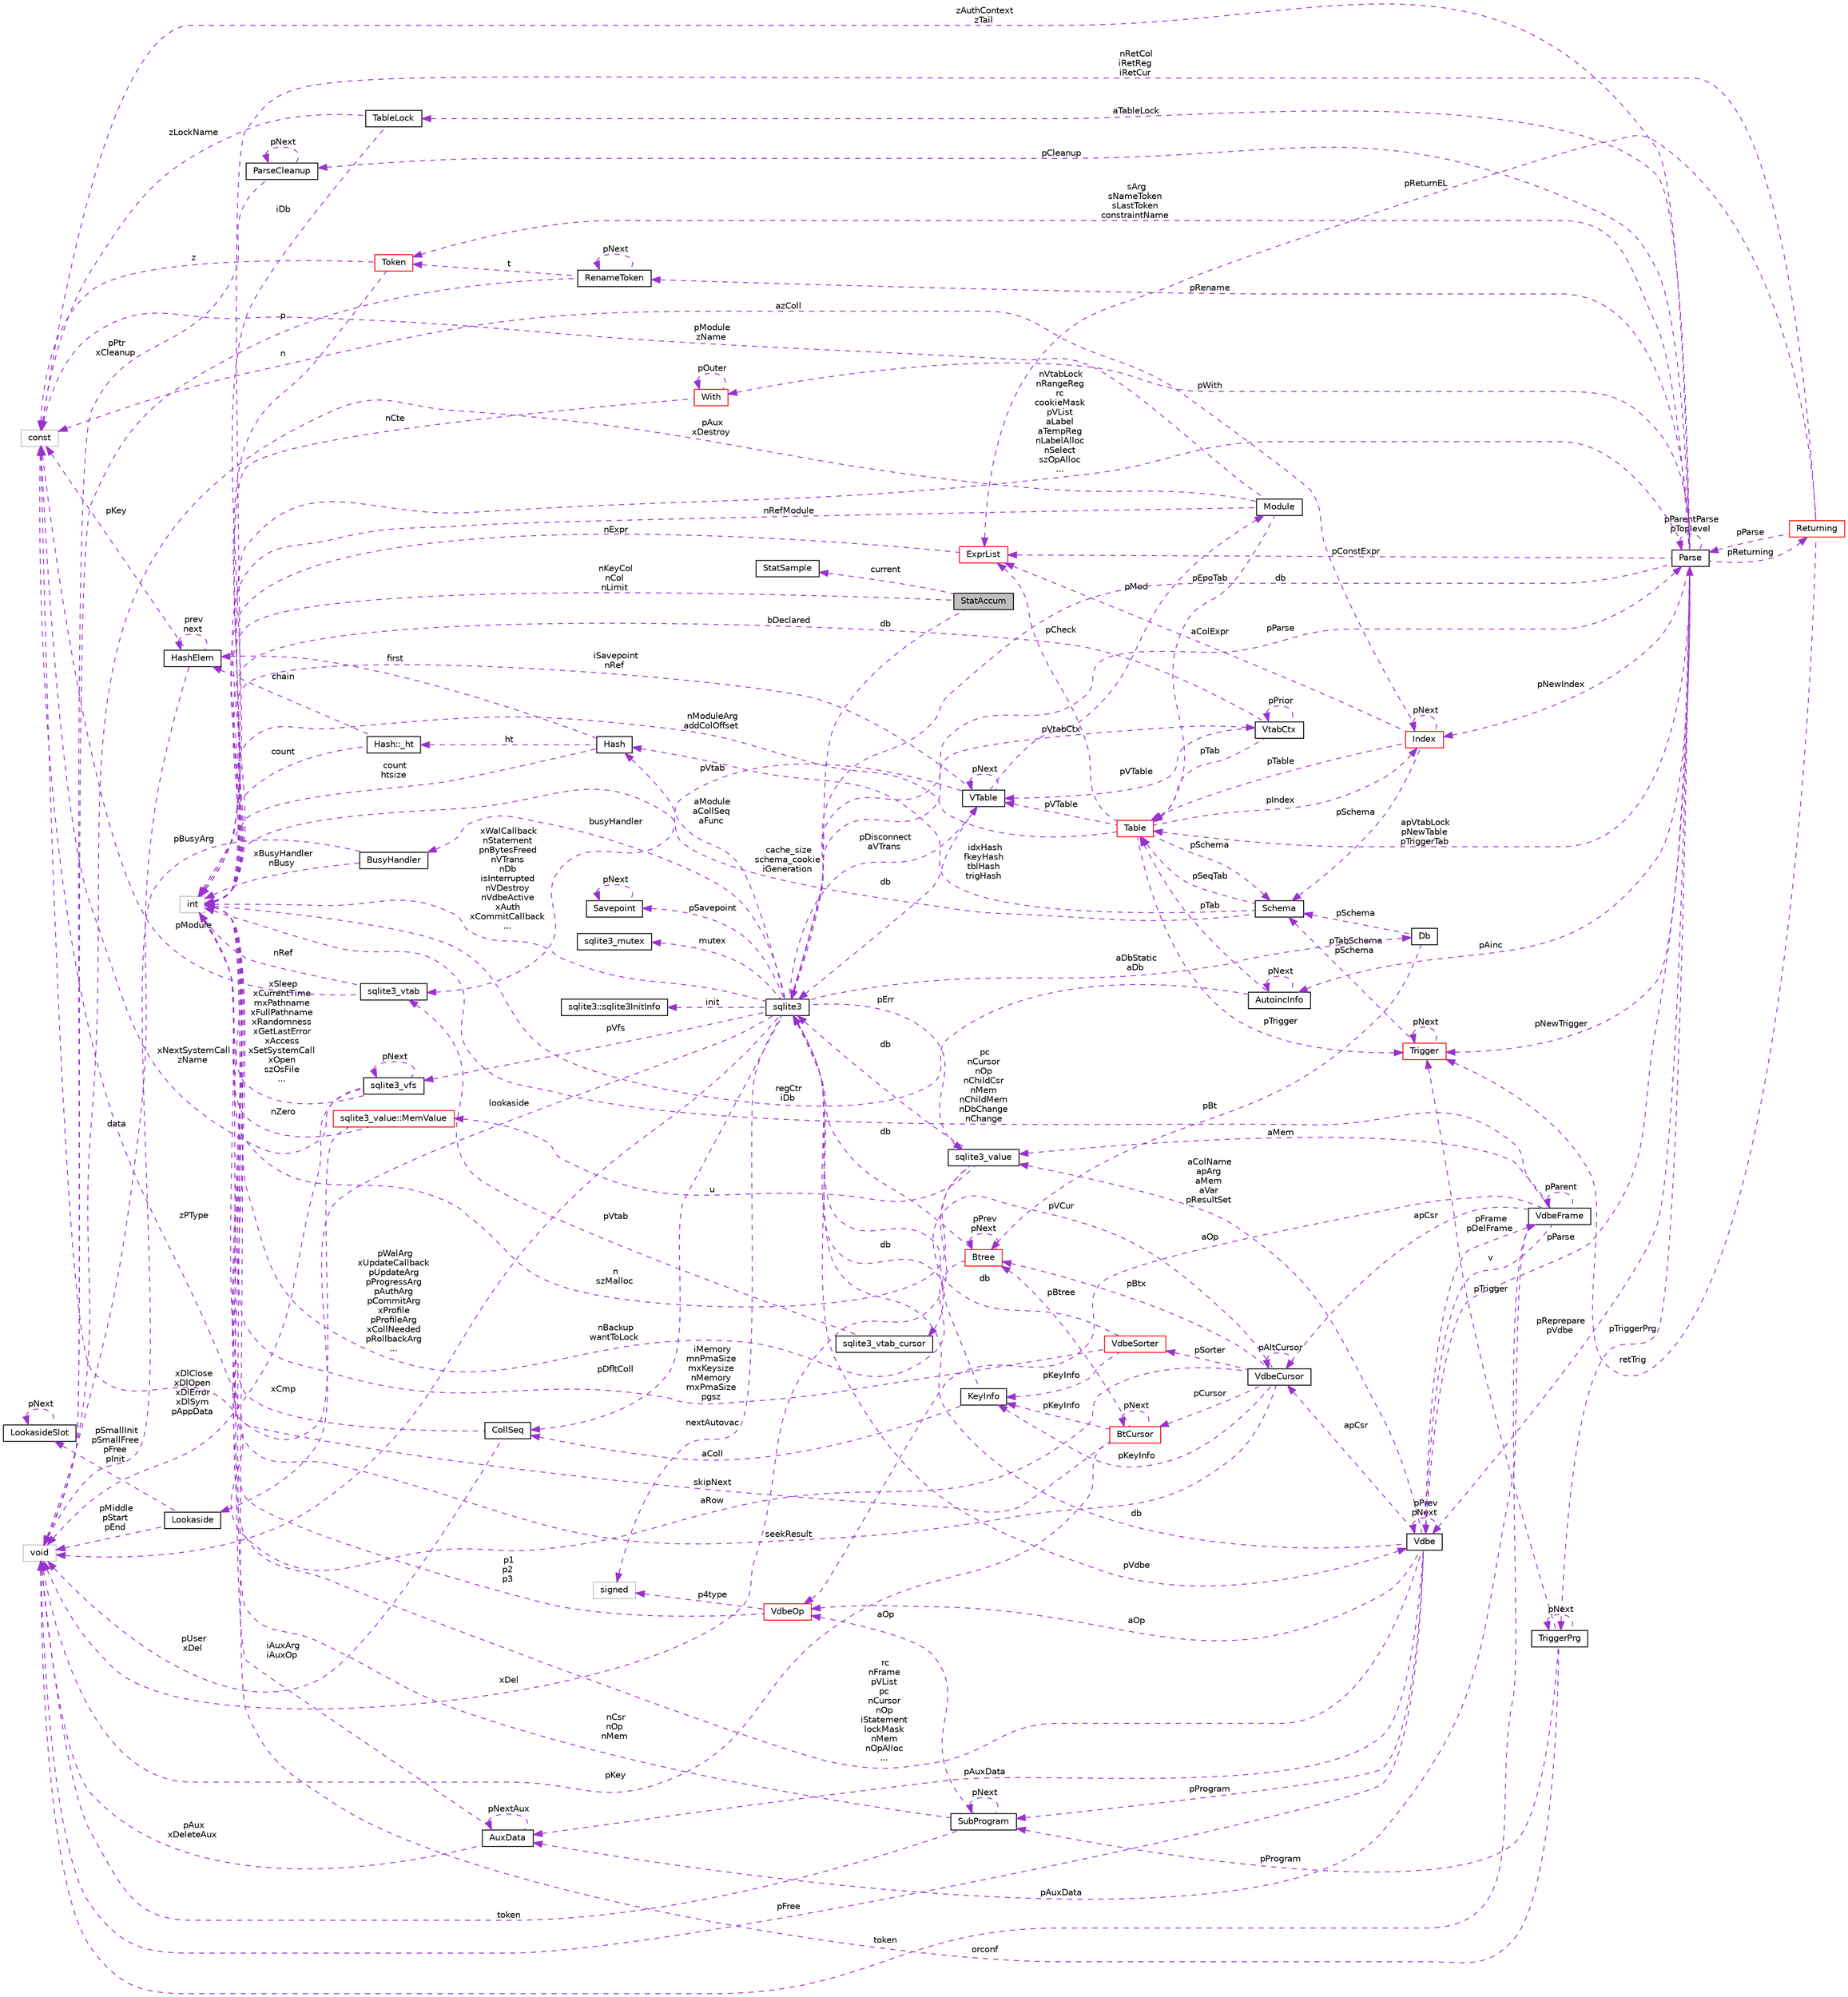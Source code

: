 digraph "StatAccum"
{
 // LATEX_PDF_SIZE
  edge [fontname="Helvetica",fontsize="10",labelfontname="Helvetica",labelfontsize="10"];
  node [fontname="Helvetica",fontsize="10",shape=record];
  rankdir="LR";
  Node1 [label="StatAccum",height=0.2,width=0.4,color="black", fillcolor="grey75", style="filled", fontcolor="black",tooltip=" "];
  Node2 -> Node1 [dir="back",color="darkorchid3",fontsize="10",style="dashed",label=" db" ];
  Node2 [label="sqlite3",height=0.2,width=0.4,color="black", fillcolor="white", style="filled",URL="$structsqlite3.html",tooltip=" "];
  Node3 -> Node2 [dir="back",color="darkorchid3",fontsize="10",style="dashed",label=" pVdbe" ];
  Node3 [label="Vdbe",height=0.2,width=0.4,color="black", fillcolor="white", style="filled",URL="$structVdbe.html",tooltip=" "];
  Node3 -> Node3 [dir="back",color="darkorchid3",fontsize="10",style="dashed",label=" pPrev\npNext" ];
  Node2 -> Node3 [dir="back",color="darkorchid3",fontsize="10",style="dashed",label=" db" ];
  Node4 -> Node3 [dir="back",color="darkorchid3",fontsize="10",style="dashed",label=" pFree" ];
  Node4 [label="void",height=0.2,width=0.4,color="grey75", fillcolor="white", style="filled",tooltip=" "];
  Node5 -> Node3 [dir="back",color="darkorchid3",fontsize="10",style="dashed",label=" aColName\napArg\naMem\naVar\npResultSet" ];
  Node5 [label="sqlite3_value",height=0.2,width=0.4,color="black", fillcolor="white", style="filled",URL="$structsqlite3__value.html",tooltip=" "];
  Node2 -> Node5 [dir="back",color="darkorchid3",fontsize="10",style="dashed",label=" db" ];
  Node4 -> Node5 [dir="back",color="darkorchid3",fontsize="10",style="dashed",label=" xDel" ];
  Node6 -> Node5 [dir="back",color="darkorchid3",fontsize="10",style="dashed",label=" u" ];
  Node6 [label="sqlite3_value::MemValue",height=0.2,width=0.4,color="red", fillcolor="white", style="filled",URL="$unionsqlite3__value_1_1MemValue.html",tooltip=" "];
  Node7 -> Node6 [dir="back",color="darkorchid3",fontsize="10",style="dashed",label=" nZero" ];
  Node7 [label="int",height=0.2,width=0.4,color="grey75", fillcolor="white", style="filled",tooltip=" "];
  Node8 -> Node6 [dir="back",color="darkorchid3",fontsize="10",style="dashed",label=" zPType" ];
  Node8 [label="const",height=0.2,width=0.4,color="grey75", fillcolor="white", style="filled",tooltip=" "];
  Node7 -> Node5 [dir="back",color="darkorchid3",fontsize="10",style="dashed",label=" n\nszMalloc" ];
  Node11 -> Node3 [dir="back",color="darkorchid3",fontsize="10",style="dashed",label=" pFrame\npDelFrame" ];
  Node11 [label="VdbeFrame",height=0.2,width=0.4,color="black", fillcolor="white", style="filled",URL="$structVdbeFrame.html",tooltip=" "];
  Node3 -> Node11 [dir="back",color="darkorchid3",fontsize="10",style="dashed",label=" v" ];
  Node4 -> Node11 [dir="back",color="darkorchid3",fontsize="10",style="dashed",label=" token" ];
  Node5 -> Node11 [dir="back",color="darkorchid3",fontsize="10",style="dashed",label=" aMem" ];
  Node11 -> Node11 [dir="back",color="darkorchid3",fontsize="10",style="dashed",label=" pParent" ];
  Node7 -> Node11 [dir="back",color="darkorchid3",fontsize="10",style="dashed",label=" pc\nnCursor\nnOp\nnChildCsr\nnMem\nnChildMem\nnDbChange\nnChange" ];
  Node12 -> Node11 [dir="back",color="darkorchid3",fontsize="10",style="dashed",label=" pAuxData" ];
  Node12 [label="AuxData",height=0.2,width=0.4,color="black", fillcolor="white", style="filled",URL="$structAuxData.html",tooltip=" "];
  Node4 -> Node12 [dir="back",color="darkorchid3",fontsize="10",style="dashed",label=" pAux\nxDeleteAux" ];
  Node7 -> Node12 [dir="back",color="darkorchid3",fontsize="10",style="dashed",label=" iAuxArg\niAuxOp" ];
  Node12 -> Node12 [dir="back",color="darkorchid3",fontsize="10",style="dashed",label=" pNextAux" ];
  Node13 -> Node11 [dir="back",color="darkorchid3",fontsize="10",style="dashed",label=" apCsr" ];
  Node13 [label="VdbeCursor",height=0.2,width=0.4,color="black", fillcolor="white", style="filled",URL="$structVdbeCursor.html",tooltip=" "];
  Node14 -> Node13 [dir="back",color="darkorchid3",fontsize="10",style="dashed",label=" pCursor" ];
  Node14 [label="BtCursor",height=0.2,width=0.4,color="red", fillcolor="white", style="filled",URL="$structBtCursor.html",tooltip=" "];
  Node14 -> Node14 [dir="back",color="darkorchid3",fontsize="10",style="dashed",label=" pNext" ];
  Node4 -> Node14 [dir="back",color="darkorchid3",fontsize="10",style="dashed",label=" pKey" ];
  Node7 -> Node14 [dir="back",color="darkorchid3",fontsize="10",style="dashed",label=" skipNext" ];
  Node32 -> Node14 [dir="back",color="darkorchid3",fontsize="10",style="dashed",label=" pKeyInfo" ];
  Node32 [label="KeyInfo",height=0.2,width=0.4,color="black", fillcolor="white", style="filled",URL="$structKeyInfo.html",tooltip=" "];
  Node2 -> Node32 [dir="back",color="darkorchid3",fontsize="10",style="dashed",label=" db" ];
  Node33 -> Node32 [dir="back",color="darkorchid3",fontsize="10",style="dashed",label=" aColl" ];
  Node33 [label="CollSeq",height=0.2,width=0.4,color="black", fillcolor="white", style="filled",URL="$structCollSeq.html",tooltip=" "];
  Node4 -> Node33 [dir="back",color="darkorchid3",fontsize="10",style="dashed",label=" pUser\nxDel" ];
  Node7 -> Node33 [dir="back",color="darkorchid3",fontsize="10",style="dashed",label=" xCmp" ];
  Node20 -> Node14 [dir="back",color="darkorchid3",fontsize="10",style="dashed",label=" pBtree" ];
  Node20 [label="Btree",height=0.2,width=0.4,color="red", fillcolor="white", style="filled",URL="$structBtree.html",tooltip=" "];
  Node2 -> Node20 [dir="back",color="darkorchid3",fontsize="10",style="dashed",label=" db" ];
  Node7 -> Node20 [dir="back",color="darkorchid3",fontsize="10",style="dashed",label=" nBackup\nwantToLock" ];
  Node20 -> Node20 [dir="back",color="darkorchid3",fontsize="10",style="dashed",label=" pPrev\npNext" ];
  Node7 -> Node13 [dir="back",color="darkorchid3",fontsize="10",style="dashed",label=" seekResult" ];
  Node34 -> Node13 [dir="back",color="darkorchid3",fontsize="10",style="dashed",label=" pVCur" ];
  Node34 [label="sqlite3_vtab_cursor",height=0.2,width=0.4,color="black", fillcolor="white", style="filled",URL="$structsqlite3__vtab__cursor.html",tooltip=" "];
  Node35 -> Node34 [dir="back",color="darkorchid3",fontsize="10",style="dashed",label=" pVtab" ];
  Node35 [label="sqlite3_vtab",height=0.2,width=0.4,color="black", fillcolor="white", style="filled",URL="$structsqlite3__vtab.html",tooltip=" "];
  Node7 -> Node35 [dir="back",color="darkorchid3",fontsize="10",style="dashed",label=" nRef" ];
  Node8 -> Node35 [dir="back",color="darkorchid3",fontsize="10",style="dashed",label=" pModule" ];
  Node13 -> Node13 [dir="back",color="darkorchid3",fontsize="10",style="dashed",label=" pAltCursor" ];
  Node32 -> Node13 [dir="back",color="darkorchid3",fontsize="10",style="dashed",label=" pKeyInfo" ];
  Node36 -> Node13 [dir="back",color="darkorchid3",fontsize="10",style="dashed",label=" pSorter" ];
  Node36 [label="VdbeSorter",height=0.2,width=0.4,color="red", fillcolor="white", style="filled",URL="$structVdbeSorter.html",tooltip=" "];
  Node2 -> Node36 [dir="back",color="darkorchid3",fontsize="10",style="dashed",label=" db" ];
  Node7 -> Node36 [dir="back",color="darkorchid3",fontsize="10",style="dashed",label=" iMemory\nmnPmaSize\nmxKeysize\nnMemory\nmxPmaSize\npgsz" ];
  Node32 -> Node36 [dir="back",color="darkorchid3",fontsize="10",style="dashed",label=" pKeyInfo" ];
  Node20 -> Node13 [dir="back",color="darkorchid3",fontsize="10",style="dashed",label=" pBtx" ];
  Node8 -> Node13 [dir="back",color="darkorchid3",fontsize="10",style="dashed",label=" aRow" ];
  Node46 -> Node11 [dir="back",color="darkorchid3",fontsize="10",style="dashed",label=" aOp" ];
  Node46 [label="VdbeOp",height=0.2,width=0.4,color="red", fillcolor="white", style="filled",URL="$structVdbeOp.html",tooltip=" "];
  Node7 -> Node46 [dir="back",color="darkorchid3",fontsize="10",style="dashed",label=" p1\np2\np3" ];
  Node79 -> Node46 [dir="back",color="darkorchid3",fontsize="10",style="dashed",label=" p4type" ];
  Node79 [label="signed",height=0.2,width=0.4,color="grey75", fillcolor="white", style="filled",tooltip=" "];
  Node7 -> Node3 [dir="back",color="darkorchid3",fontsize="10",style="dashed",label=" rc\nnFrame\npVList\npc\nnCursor\nnOp\niStatement\nlockMask\nnMem\nnOpAlloc\n..." ];
  Node12 -> Node3 [dir="back",color="darkorchid3",fontsize="10",style="dashed",label=" pAuxData" ];
  Node77 -> Node3 [dir="back",color="darkorchid3",fontsize="10",style="dashed",label=" pProgram" ];
  Node77 [label="SubProgram",height=0.2,width=0.4,color="black", fillcolor="white", style="filled",URL="$structSubProgram.html",tooltip=" "];
  Node4 -> Node77 [dir="back",color="darkorchid3",fontsize="10",style="dashed",label=" token" ];
  Node7 -> Node77 [dir="back",color="darkorchid3",fontsize="10",style="dashed",label=" nCsr\nnOp\nnMem" ];
  Node77 -> Node77 [dir="back",color="darkorchid3",fontsize="10",style="dashed",label=" pNext" ];
  Node46 -> Node77 [dir="back",color="darkorchid3",fontsize="10",style="dashed",label=" aOp" ];
  Node13 -> Node3 [dir="back",color="darkorchid3",fontsize="10",style="dashed",label=" apCsr" ];
  Node80 -> Node3 [dir="back",color="darkorchid3",fontsize="10",style="dashed",label=" pParse" ];
  Node80 [label="Parse",height=0.2,width=0.4,color="black", fillcolor="white", style="filled",URL="$structParse.html",tooltip=" "];
  Node3 -> Node80 [dir="back",color="darkorchid3",fontsize="10",style="dashed",label=" pReprepare\npVdbe" ];
  Node2 -> Node80 [dir="back",color="darkorchid3",fontsize="10",style="dashed",label=" db" ];
  Node81 -> Node80 [dir="back",color="darkorchid3",fontsize="10",style="dashed",label=" pCleanup" ];
  Node81 [label="ParseCleanup",height=0.2,width=0.4,color="black", fillcolor="white", style="filled",URL="$structParseCleanup.html",tooltip=" "];
  Node81 -> Node81 [dir="back",color="darkorchid3",fontsize="10",style="dashed",label=" pNext" ];
  Node4 -> Node81 [dir="back",color="darkorchid3",fontsize="10",style="dashed",label=" pPtr\nxCleanup" ];
  Node82 -> Node80 [dir="back",color="darkorchid3",fontsize="10",style="dashed",label=" aTableLock" ];
  Node82 [label="TableLock",height=0.2,width=0.4,color="black", fillcolor="white", style="filled",URL="$structTableLock.html",tooltip=" "];
  Node7 -> Node82 [dir="back",color="darkorchid3",fontsize="10",style="dashed",label=" iDb" ];
  Node8 -> Node82 [dir="back",color="darkorchid3",fontsize="10",style="dashed",label=" zLockName" ];
  Node83 -> Node80 [dir="back",color="darkorchid3",fontsize="10",style="dashed",label=" sArg\nsNameToken\nsLastToken\nconstraintName" ];
  Node83 [label="Token",height=0.2,width=0.4,color="red", fillcolor="white", style="filled",URL="$classToken.html",tooltip=" "];
  Node7 -> Node83 [dir="back",color="darkorchid3",fontsize="10",style="dashed",label=" n" ];
  Node8 -> Node83 [dir="back",color="darkorchid3",fontsize="10",style="dashed",label=" z" ];
  Node63 -> Node80 [dir="back",color="darkorchid3",fontsize="10",style="dashed",label=" pWith" ];
  Node63 [label="With",height=0.2,width=0.4,color="red", fillcolor="white", style="filled",URL="$structWith.html",tooltip=" "];
  Node63 -> Node63 [dir="back",color="darkorchid3",fontsize="10",style="dashed",label=" pOuter" ];
  Node7 -> Node63 [dir="back",color="darkorchid3",fontsize="10",style="dashed",label=" nCte" ];
  Node7 -> Node80 [dir="back",color="darkorchid3",fontsize="10",style="dashed",label=" nVtabLock\nnRangeReg\nrc\ncookieMask\npVList\naLabel\naTempReg\nnLabelAlloc\nnSelect\nszOpAlloc\n..." ];
  Node50 -> Node80 [dir="back",color="darkorchid3",fontsize="10",style="dashed",label=" apVtabLock\npNewTable\npTriggerTab" ];
  Node50 [label="Table",height=0.2,width=0.4,color="red", fillcolor="white", style="filled",URL="$structTable.html",tooltip=" "];
  Node51 -> Node50 [dir="back",color="darkorchid3",fontsize="10",style="dashed",label=" pSchema" ];
  Node51 [label="Schema",height=0.2,width=0.4,color="black", fillcolor="white", style="filled",URL="$structSchema.html",tooltip=" "];
  Node7 -> Node51 [dir="back",color="darkorchid3",fontsize="10",style="dashed",label=" cache_size\nschema_cookie\niGeneration" ];
  Node50 -> Node51 [dir="back",color="darkorchid3",fontsize="10",style="dashed",label=" pSeqTab" ];
  Node52 -> Node51 [dir="back",color="darkorchid3",fontsize="10",style="dashed",label=" idxHash\nfkeyHash\ntblHash\ntrigHash" ];
  Node52 [label="Hash",height=0.2,width=0.4,color="black", fillcolor="white", style="filled",URL="$structHash.html",tooltip=" "];
  Node53 -> Node52 [dir="back",color="darkorchid3",fontsize="10",style="dashed",label=" ht" ];
  Node53 [label="Hash::_ht",height=0.2,width=0.4,color="black", fillcolor="white", style="filled",URL="$structHash_1_1__ht.html",tooltip=" "];
  Node7 -> Node53 [dir="back",color="darkorchid3",fontsize="10",style="dashed",label=" count" ];
  Node54 -> Node53 [dir="back",color="darkorchid3",fontsize="10",style="dashed",label=" chain" ];
  Node54 [label="HashElem",height=0.2,width=0.4,color="black", fillcolor="white", style="filled",URL="$structHashElem.html",tooltip=" "];
  Node4 -> Node54 [dir="back",color="darkorchid3",fontsize="10",style="dashed",label=" data" ];
  Node54 -> Node54 [dir="back",color="darkorchid3",fontsize="10",style="dashed",label=" prev\nnext" ];
  Node8 -> Node54 [dir="back",color="darkorchid3",fontsize="10",style="dashed",label=" pKey" ];
  Node7 -> Node52 [dir="back",color="darkorchid3",fontsize="10",style="dashed",label=" count\nhtsize" ];
  Node54 -> Node52 [dir="back",color="darkorchid3",fontsize="10",style="dashed",label=" first" ];
  Node48 -> Node50 [dir="back",color="darkorchid3",fontsize="10",style="dashed",label=" pVTable" ];
  Node48 [label="VTable",height=0.2,width=0.4,color="black", fillcolor="white", style="filled",URL="$structVTable.html",tooltip=" "];
  Node2 -> Node48 [dir="back",color="darkorchid3",fontsize="10",style="dashed",label=" db" ];
  Node48 -> Node48 [dir="back",color="darkorchid3",fontsize="10",style="dashed",label=" pNext" ];
  Node7 -> Node48 [dir="back",color="darkorchid3",fontsize="10",style="dashed",label=" iSavepoint\nnRef" ];
  Node49 -> Node48 [dir="back",color="darkorchid3",fontsize="10",style="dashed",label=" pMod" ];
  Node49 [label="Module",height=0.2,width=0.4,color="black", fillcolor="white", style="filled",URL="$structModule.html",tooltip=" "];
  Node4 -> Node49 [dir="back",color="darkorchid3",fontsize="10",style="dashed",label=" pAux\nxDestroy" ];
  Node7 -> Node49 [dir="back",color="darkorchid3",fontsize="10",style="dashed",label=" nRefModule" ];
  Node50 -> Node49 [dir="back",color="darkorchid3",fontsize="10",style="dashed",label=" pEpoTab" ];
  Node8 -> Node49 [dir="back",color="darkorchid3",fontsize="10",style="dashed",label=" pModule\nzName" ];
  Node35 -> Node48 [dir="back",color="darkorchid3",fontsize="10",style="dashed",label=" pVtab" ];
  Node7 -> Node50 [dir="back",color="darkorchid3",fontsize="10",style="dashed",label=" nModuleArg\naddColOffset" ];
  Node74 -> Node50 [dir="back",color="darkorchid3",fontsize="10",style="dashed",label=" pTrigger" ];
  Node74 [label="Trigger",height=0.2,width=0.4,color="red", fillcolor="white", style="filled",URL="$structTrigger.html",tooltip=" "];
  Node51 -> Node74 [dir="back",color="darkorchid3",fontsize="10",style="dashed",label=" pTabSchema\npSchema" ];
  Node74 -> Node74 [dir="back",color="darkorchid3",fontsize="10",style="dashed",label=" pNext" ];
  Node60 -> Node50 [dir="back",color="darkorchid3",fontsize="10",style="dashed",label=" pCheck" ];
  Node60 [label="ExprList",height=0.2,width=0.4,color="red", fillcolor="white", style="filled",URL="$structExprList.html",tooltip=" "];
  Node7 -> Node60 [dir="back",color="darkorchid3",fontsize="10",style="dashed",label=" nExpr" ];
  Node70 -> Node50 [dir="back",color="darkorchid3",fontsize="10",style="dashed",label=" pIndex" ];
  Node70 [label="Index",height=0.2,width=0.4,color="red", fillcolor="white", style="filled",URL="$structIndex.html",tooltip=" "];
  Node51 -> Node70 [dir="back",color="darkorchid3",fontsize="10",style="dashed",label=" pSchema" ];
  Node50 -> Node70 [dir="back",color="darkorchid3",fontsize="10",style="dashed",label=" pTable" ];
  Node60 -> Node70 [dir="back",color="darkorchid3",fontsize="10",style="dashed",label=" aColExpr" ];
  Node8 -> Node70 [dir="back",color="darkorchid3",fontsize="10",style="dashed",label=" azColl" ];
  Node70 -> Node70 [dir="back",color="darkorchid3",fontsize="10",style="dashed",label=" pNext" ];
  Node74 -> Node80 [dir="back",color="darkorchid3",fontsize="10",style="dashed",label=" pNewTrigger" ];
  Node97 -> Node80 [dir="back",color="darkorchid3",fontsize="10",style="dashed",label=" pTriggerPrg" ];
  Node97 [label="TriggerPrg",height=0.2,width=0.4,color="black", fillcolor="white", style="filled",URL="$structTriggerPrg.html",tooltip=" "];
  Node7 -> Node97 [dir="back",color="darkorchid3",fontsize="10",style="dashed",label=" orconf" ];
  Node77 -> Node97 [dir="back",color="darkorchid3",fontsize="10",style="dashed",label=" pProgram" ];
  Node74 -> Node97 [dir="back",color="darkorchid3",fontsize="10",style="dashed",label=" pTrigger" ];
  Node97 -> Node97 [dir="back",color="darkorchid3",fontsize="10",style="dashed",label=" pNext" ];
  Node98 -> Node80 [dir="back",color="darkorchid3",fontsize="10",style="dashed",label=" pRename" ];
  Node98 [label="RenameToken",height=0.2,width=0.4,color="black", fillcolor="white", style="filled",URL="$structRenameToken.html",tooltip=" "];
  Node83 -> Node98 [dir="back",color="darkorchid3",fontsize="10",style="dashed",label=" t" ];
  Node4 -> Node98 [dir="back",color="darkorchid3",fontsize="10",style="dashed",label=" p" ];
  Node98 -> Node98 [dir="back",color="darkorchid3",fontsize="10",style="dashed",label=" pNext" ];
  Node70 -> Node80 [dir="back",color="darkorchid3",fontsize="10",style="dashed",label=" pNewIndex" ];
  Node8 -> Node80 [dir="back",color="darkorchid3",fontsize="10",style="dashed",label=" zAuthContext\nzTail" ];
  Node99 -> Node80 [dir="back",color="darkorchid3",fontsize="10",style="dashed",label=" pReturning" ];
  Node99 [label="Returning",height=0.2,width=0.4,color="red", fillcolor="white", style="filled",URL="$structReturning.html",tooltip=" "];
  Node7 -> Node99 [dir="back",color="darkorchid3",fontsize="10",style="dashed",label=" nRetCol\niRetReg\niRetCur" ];
  Node74 -> Node99 [dir="back",color="darkorchid3",fontsize="10",style="dashed",label=" retTrig" ];
  Node60 -> Node99 [dir="back",color="darkorchid3",fontsize="10",style="dashed",label=" pReturnEL" ];
  Node80 -> Node99 [dir="back",color="darkorchid3",fontsize="10",style="dashed",label=" pParse" ];
  Node100 -> Node80 [dir="back",color="darkorchid3",fontsize="10",style="dashed",label=" pAinc" ];
  Node100 [label="AutoincInfo",height=0.2,width=0.4,color="black", fillcolor="white", style="filled",URL="$structAutoincInfo.html",tooltip=" "];
  Node7 -> Node100 [dir="back",color="darkorchid3",fontsize="10",style="dashed",label=" regCtr\niDb" ];
  Node50 -> Node100 [dir="back",color="darkorchid3",fontsize="10",style="dashed",label=" pTab" ];
  Node100 -> Node100 [dir="back",color="darkorchid3",fontsize="10",style="dashed",label=" pNext" ];
  Node60 -> Node80 [dir="back",color="darkorchid3",fontsize="10",style="dashed",label=" pConstExpr" ];
  Node80 -> Node80 [dir="back",color="darkorchid3",fontsize="10",style="dashed",label=" pParentParse\npToplevel" ];
  Node46 -> Node3 [dir="back",color="darkorchid3",fontsize="10",style="dashed",label=" aOp" ];
  Node101 -> Node2 [dir="back",color="darkorchid3",fontsize="10",style="dashed",label=" pSavepoint" ];
  Node101 [label="Savepoint",height=0.2,width=0.4,color="black", fillcolor="white", style="filled",URL="$structSavepoint.html",tooltip=" "];
  Node101 -> Node101 [dir="back",color="darkorchid3",fontsize="10",style="dashed",label=" pNext" ];
  Node4 -> Node2 [dir="back",color="darkorchid3",fontsize="10",style="dashed",label=" pWalArg\nxUpdateCallback\npUpdateArg\npProgressArg\npAuthArg\npCommitArg\nxProfile\npProfileArg\nxCollNeeded\npRollbackArg\n..." ];
  Node102 -> Node2 [dir="back",color="darkorchid3",fontsize="10",style="dashed",label=" lookaside" ];
  Node102 [label="Lookaside",height=0.2,width=0.4,color="black", fillcolor="white", style="filled",URL="$structLookaside.html",tooltip=" "];
  Node4 -> Node102 [dir="back",color="darkorchid3",fontsize="10",style="dashed",label=" pMiddle\npStart\npEnd" ];
  Node103 -> Node102 [dir="back",color="darkorchid3",fontsize="10",style="dashed",label=" pSmallInit\npSmallFree\npFree\npInit" ];
  Node103 [label="LookasideSlot",height=0.2,width=0.4,color="black", fillcolor="white", style="filled",URL="$structLookasideSlot.html",tooltip=" "];
  Node103 -> Node103 [dir="back",color="darkorchid3",fontsize="10",style="dashed",label=" pNext" ];
  Node5 -> Node2 [dir="back",color="darkorchid3",fontsize="10",style="dashed",label=" pErr" ];
  Node18 -> Node2 [dir="back",color="darkorchid3",fontsize="10",style="dashed",label=" mutex" ];
  Node18 [label="sqlite3_mutex",height=0.2,width=0.4,color="black", fillcolor="white", style="filled",URL="$structsqlite3__mutex.html",tooltip=" "];
  Node28 -> Node2 [dir="back",color="darkorchid3",fontsize="10",style="dashed",label=" pVfs" ];
  Node28 [label="sqlite3_vfs",height=0.2,width=0.4,color="black", fillcolor="white", style="filled",URL="$structsqlite3__vfs.html",tooltip=" "];
  Node4 -> Node28 [dir="back",color="darkorchid3",fontsize="10",style="dashed",label=" xDlClose\nxDlOpen\nxDlError\nxDlSym\npAppData" ];
  Node28 -> Node28 [dir="back",color="darkorchid3",fontsize="10",style="dashed",label=" pNext" ];
  Node7 -> Node28 [dir="back",color="darkorchid3",fontsize="10",style="dashed",label=" xSleep\nxCurrentTime\nmxPathname\nxFullPathname\nxRandomness\nxGetLastError\nxAccess\nxSetSystemCall\nxOpen\nszOsFile\n..." ];
  Node8 -> Node28 [dir="back",color="darkorchid3",fontsize="10",style="dashed",label=" xNextSystemCall\nzName" ];
  Node104 -> Node2 [dir="back",color="darkorchid3",fontsize="10",style="dashed",label=" init" ];
  Node104 [label="sqlite3::sqlite3InitInfo",height=0.2,width=0.4,color="black", fillcolor="white", style="filled",URL="$structsqlite3_1_1sqlite3InitInfo.html",tooltip=" "];
  Node105 -> Node2 [dir="back",color="darkorchid3",fontsize="10",style="dashed",label=" busyHandler" ];
  Node105 [label="BusyHandler",height=0.2,width=0.4,color="black", fillcolor="white", style="filled",URL="$structBusyHandler.html",tooltip=" "];
  Node4 -> Node105 [dir="back",color="darkorchid3",fontsize="10",style="dashed",label=" pBusyArg" ];
  Node7 -> Node105 [dir="back",color="darkorchid3",fontsize="10",style="dashed",label=" xBusyHandler\nnBusy" ];
  Node106 -> Node2 [dir="back",color="darkorchid3",fontsize="10",style="dashed",label=" pVtabCtx" ];
  Node106 [label="VtabCtx",height=0.2,width=0.4,color="black", fillcolor="white", style="filled",URL="$structVtabCtx.html",tooltip=" "];
  Node106 -> Node106 [dir="back",color="darkorchid3",fontsize="10",style="dashed",label=" pPrior" ];
  Node7 -> Node106 [dir="back",color="darkorchid3",fontsize="10",style="dashed",label=" bDeclared" ];
  Node48 -> Node106 [dir="back",color="darkorchid3",fontsize="10",style="dashed",label=" pVTable" ];
  Node50 -> Node106 [dir="back",color="darkorchid3",fontsize="10",style="dashed",label=" pTab" ];
  Node33 -> Node2 [dir="back",color="darkorchid3",fontsize="10",style="dashed",label=" pDfltColl" ];
  Node48 -> Node2 [dir="back",color="darkorchid3",fontsize="10",style="dashed",label=" pDisconnect\naVTrans" ];
  Node7 -> Node2 [dir="back",color="darkorchid3",fontsize="10",style="dashed",label=" xWalCallback\nnStatement\npnBytesFreed\nnVTrans\nnDb\nisInterrupted\nnVDestroy\nnVdbeActive\nxAuth\nxCommitCallback\n..." ];
  Node79 -> Node2 [dir="back",color="darkorchid3",fontsize="10",style="dashed",label=" nextAutovac" ];
  Node107 -> Node2 [dir="back",color="darkorchid3",fontsize="10",style="dashed",label=" aDbStatic\naDb" ];
  Node107 [label="Db",height=0.2,width=0.4,color="black", fillcolor="white", style="filled",URL="$structDb.html",tooltip=" "];
  Node51 -> Node107 [dir="back",color="darkorchid3",fontsize="10",style="dashed",label=" pSchema" ];
  Node20 -> Node107 [dir="back",color="darkorchid3",fontsize="10",style="dashed",label=" pBt" ];
  Node52 -> Node2 [dir="back",color="darkorchid3",fontsize="10",style="dashed",label=" aModule\naCollSeq\naFunc" ];
  Node80 -> Node2 [dir="back",color="darkorchid3",fontsize="10",style="dashed",label=" pParse" ];
  Node7 -> Node1 [dir="back",color="darkorchid3",fontsize="10",style="dashed",label=" nKeyCol\nnCol\nnLimit" ];
  Node108 -> Node1 [dir="back",color="darkorchid3",fontsize="10",style="dashed",label=" current" ];
  Node108 [label="StatSample",height=0.2,width=0.4,color="black", fillcolor="white", style="filled",URL="$structStatSample.html",tooltip=" "];
}
